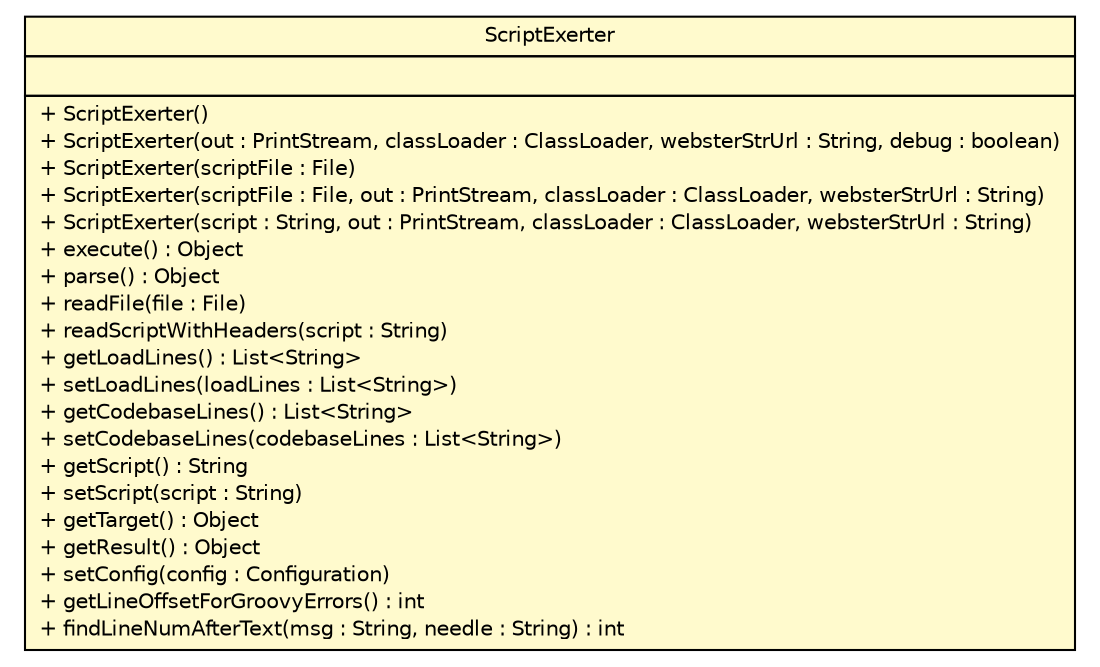 #!/usr/local/bin/dot
#
# Class diagram 
# Generated by UMLGraph version R5_6 (http://www.umlgraph.org/)
#

digraph G {
	edge [fontname="Helvetica",fontsize=10,labelfontname="Helvetica",labelfontsize=10];
	node [fontname="Helvetica",fontsize=10,shape=plaintext];
	nodesep=0.25;
	ranksep=0.5;
	// sorcer.netlet.ScriptExerter
	c396454 [label=<<table title="sorcer.netlet.ScriptExerter" border="0" cellborder="1" cellspacing="0" cellpadding="2" port="p" bgcolor="lemonChiffon" href="./ScriptExerter.html">
		<tr><td><table border="0" cellspacing="0" cellpadding="1">
<tr><td align="center" balign="center"> ScriptExerter </td></tr>
		</table></td></tr>
		<tr><td><table border="0" cellspacing="0" cellpadding="1">
<tr><td align="left" balign="left">  </td></tr>
		</table></td></tr>
		<tr><td><table border="0" cellspacing="0" cellpadding="1">
<tr><td align="left" balign="left"> + ScriptExerter() </td></tr>
<tr><td align="left" balign="left"> + ScriptExerter(out : PrintStream, classLoader : ClassLoader, websterStrUrl : String, debug : boolean) </td></tr>
<tr><td align="left" balign="left"> + ScriptExerter(scriptFile : File) </td></tr>
<tr><td align="left" balign="left"> + ScriptExerter(scriptFile : File, out : PrintStream, classLoader : ClassLoader, websterStrUrl : String) </td></tr>
<tr><td align="left" balign="left"> + ScriptExerter(script : String, out : PrintStream, classLoader : ClassLoader, websterStrUrl : String) </td></tr>
<tr><td align="left" balign="left"> + execute() : Object </td></tr>
<tr><td align="left" balign="left"> + parse() : Object </td></tr>
<tr><td align="left" balign="left"> + readFile(file : File) </td></tr>
<tr><td align="left" balign="left"> + readScriptWithHeaders(script : String) </td></tr>
<tr><td align="left" balign="left"> + getLoadLines() : List&lt;String&gt; </td></tr>
<tr><td align="left" balign="left"> + setLoadLines(loadLines : List&lt;String&gt;) </td></tr>
<tr><td align="left" balign="left"> + getCodebaseLines() : List&lt;String&gt; </td></tr>
<tr><td align="left" balign="left"> + setCodebaseLines(codebaseLines : List&lt;String&gt;) </td></tr>
<tr><td align="left" balign="left"> + getScript() : String </td></tr>
<tr><td align="left" balign="left"> + setScript(script : String) </td></tr>
<tr><td align="left" balign="left"> + getTarget() : Object </td></tr>
<tr><td align="left" balign="left"> + getResult() : Object </td></tr>
<tr><td align="left" balign="left"> + setConfig(config : Configuration) </td></tr>
<tr><td align="left" balign="left"> + getLineOffsetForGroovyErrors() : int </td></tr>
<tr><td align="left" balign="left"> + findLineNumAfterText(msg : String, needle : String) : int </td></tr>
		</table></td></tr>
		</table>>, URL="./ScriptExerter.html", fontname="Helvetica", fontcolor="black", fontsize=10.0];
}

